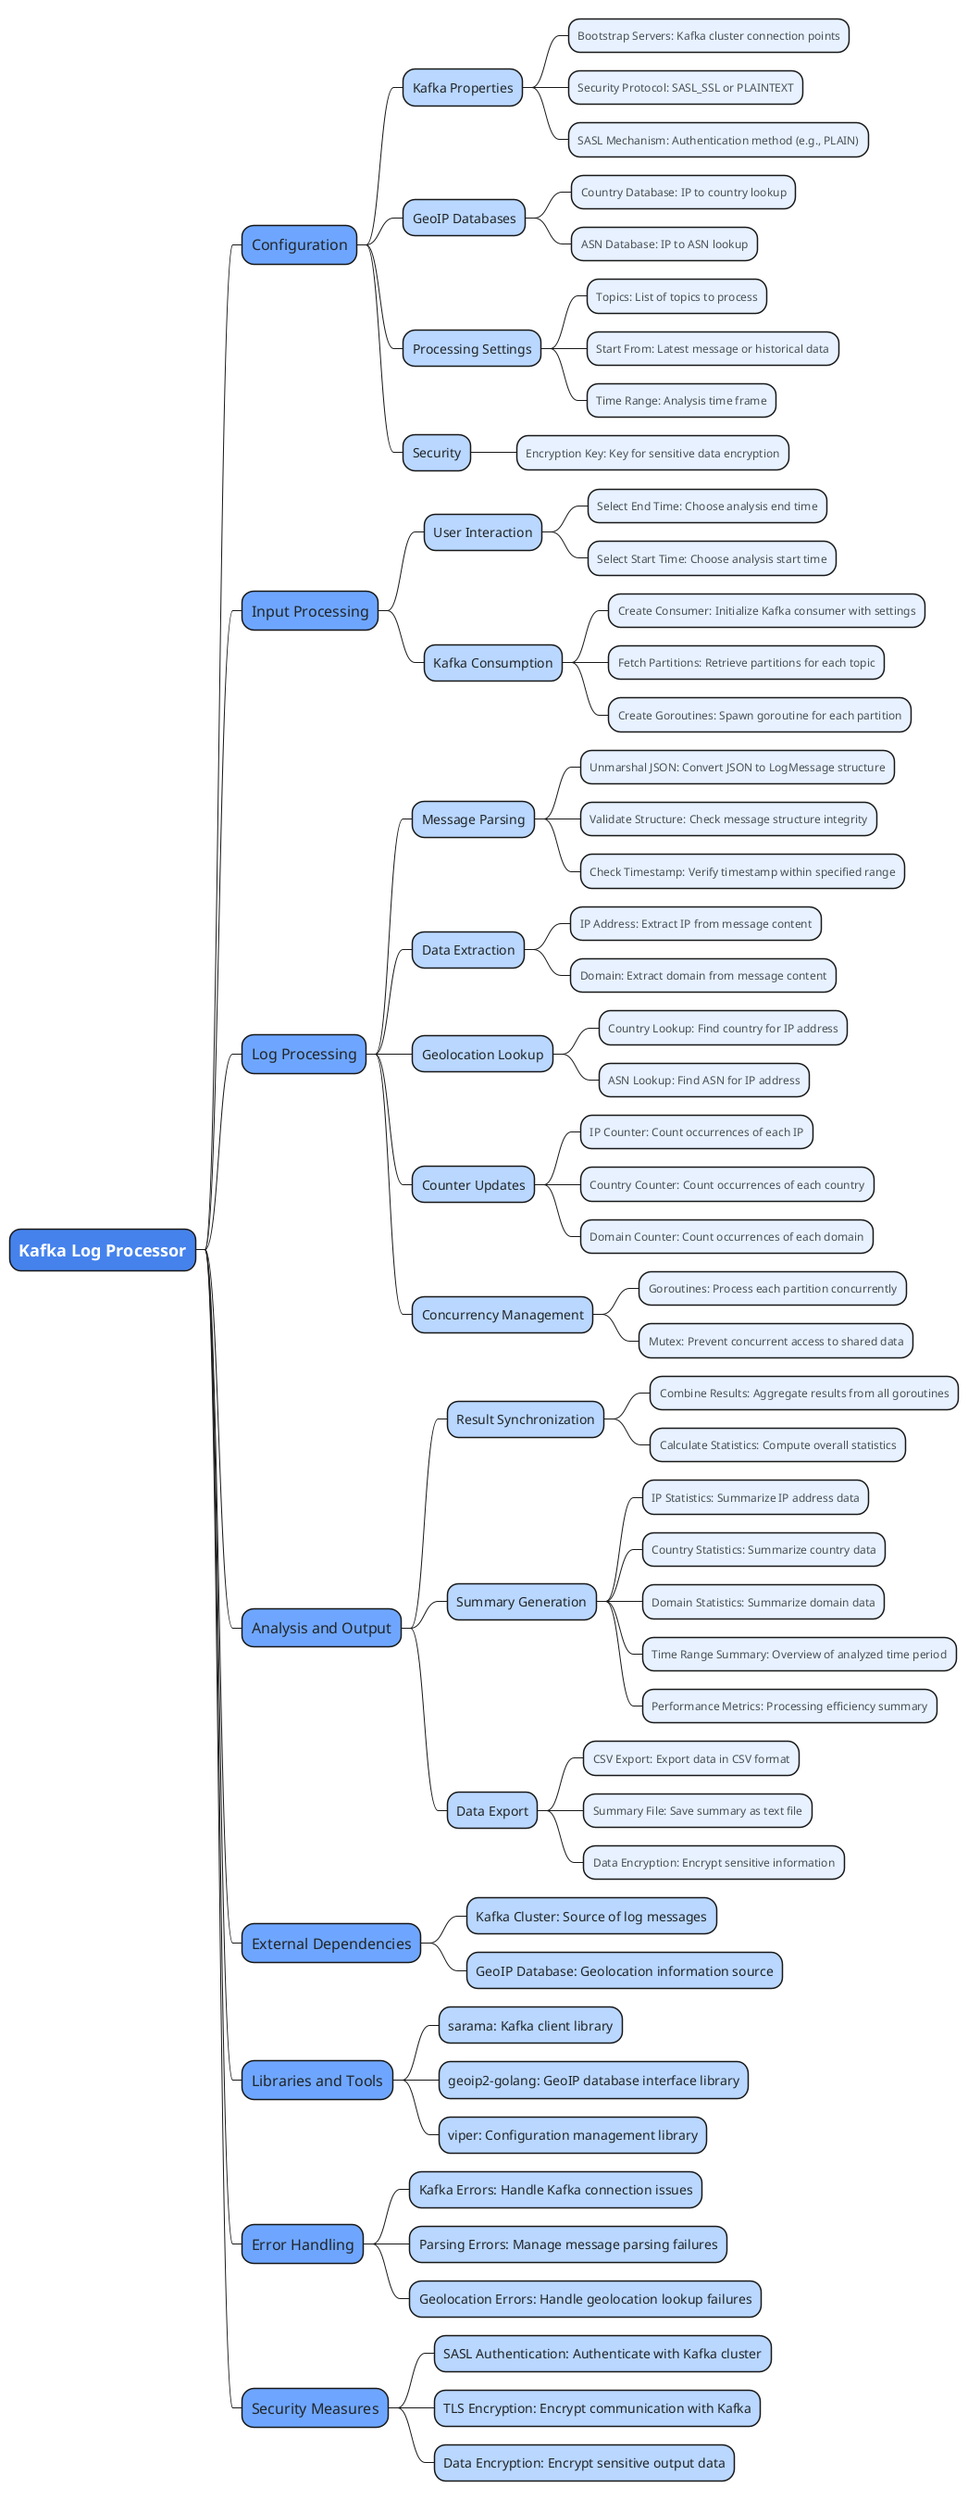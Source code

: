 @startmindmap
<style>
mindmapDiagram {
  node {
    BackgroundColor #f8f9fa
    BorderColor #dee2e6
    FontColor #495057
  }
  :depth(0) {
    BackgroundColor #4582EC
    FontColor #ffffff
    FontSize 18
    FontStyle bold
  }
  :depth(1) {
    BackgroundColor #6EA6FF
    FontColor #212529
    FontSize 16
  }
  :depth(2) {
    BackgroundColor #B9D7FF
    FontColor #212529
    FontSize 14
  }
  :depth(3) {
    BackgroundColor #E7F1FF
    FontColor #495057
    FontSize 12
  }
  :depth(4) {
    BackgroundColor #FFFFFF
    FontColor #6C757D
    FontSize 11
  }
}
</style>

* Kafka Log Processor
** Configuration
*** Kafka Properties
**** Bootstrap Servers: Kafka cluster connection points
**** Security Protocol: SASL_SSL or PLAINTEXT
**** SASL Mechanism: Authentication method (e.g., PLAIN)
*** GeoIP Databases
**** Country Database: IP to country lookup
**** ASN Database: IP to ASN lookup
*** Processing Settings
**** Topics: List of topics to process
**** Start From: Latest message or historical data
**** Time Range: Analysis time frame
*** Security
**** Encryption Key: Key for sensitive data encryption
** Input Processing
*** User Interaction
**** Select End Time: Choose analysis end time
**** Select Start Time: Choose analysis start time
*** Kafka Consumption
**** Create Consumer: Initialize Kafka consumer with settings
**** Fetch Partitions: Retrieve partitions for each topic
**** Create Goroutines: Spawn goroutine for each partition
** Log Processing
*** Message Parsing
**** Unmarshal JSON: Convert JSON to LogMessage structure
**** Validate Structure: Check message structure integrity
**** Check Timestamp: Verify timestamp within specified range
*** Data Extraction
**** IP Address: Extract IP from message content
**** Domain: Extract domain from message content
*** Geolocation Lookup
**** Country Lookup: Find country for IP address
**** ASN Lookup: Find ASN for IP address
*** Counter Updates
**** IP Counter: Count occurrences of each IP
**** Country Counter: Count occurrences of each country
**** Domain Counter: Count occurrences of each domain
*** Concurrency Management
**** Goroutines: Process each partition concurrently
**** Mutex: Prevent concurrent access to shared data
** Analysis and Output
*** Result Synchronization
**** Combine Results: Aggregate results from all goroutines
**** Calculate Statistics: Compute overall statistics
*** Summary Generation
**** IP Statistics: Summarize IP address data
**** Country Statistics: Summarize country data
**** Domain Statistics: Summarize domain data
**** Time Range Summary: Overview of analyzed time period
**** Performance Metrics: Processing efficiency summary
*** Data Export
**** CSV Export: Export data in CSV format
**** Summary File: Save summary as text file
**** Data Encryption: Encrypt sensitive information
** External Dependencies
*** Kafka Cluster: Source of log messages
*** GeoIP Database: Geolocation information source
** Libraries and Tools
*** sarama: Kafka client library
*** geoip2-golang: GeoIP database interface library
*** viper: Configuration management library
** Error Handling
*** Kafka Errors: Handle Kafka connection issues
*** Parsing Errors: Manage message parsing failures
*** Geolocation Errors: Handle geolocation lookup failures
** Security Measures
*** SASL Authentication: Authenticate with Kafka cluster
*** TLS Encryption: Encrypt communication with Kafka
*** Data Encryption: Encrypt sensitive output data
@endmindmap
